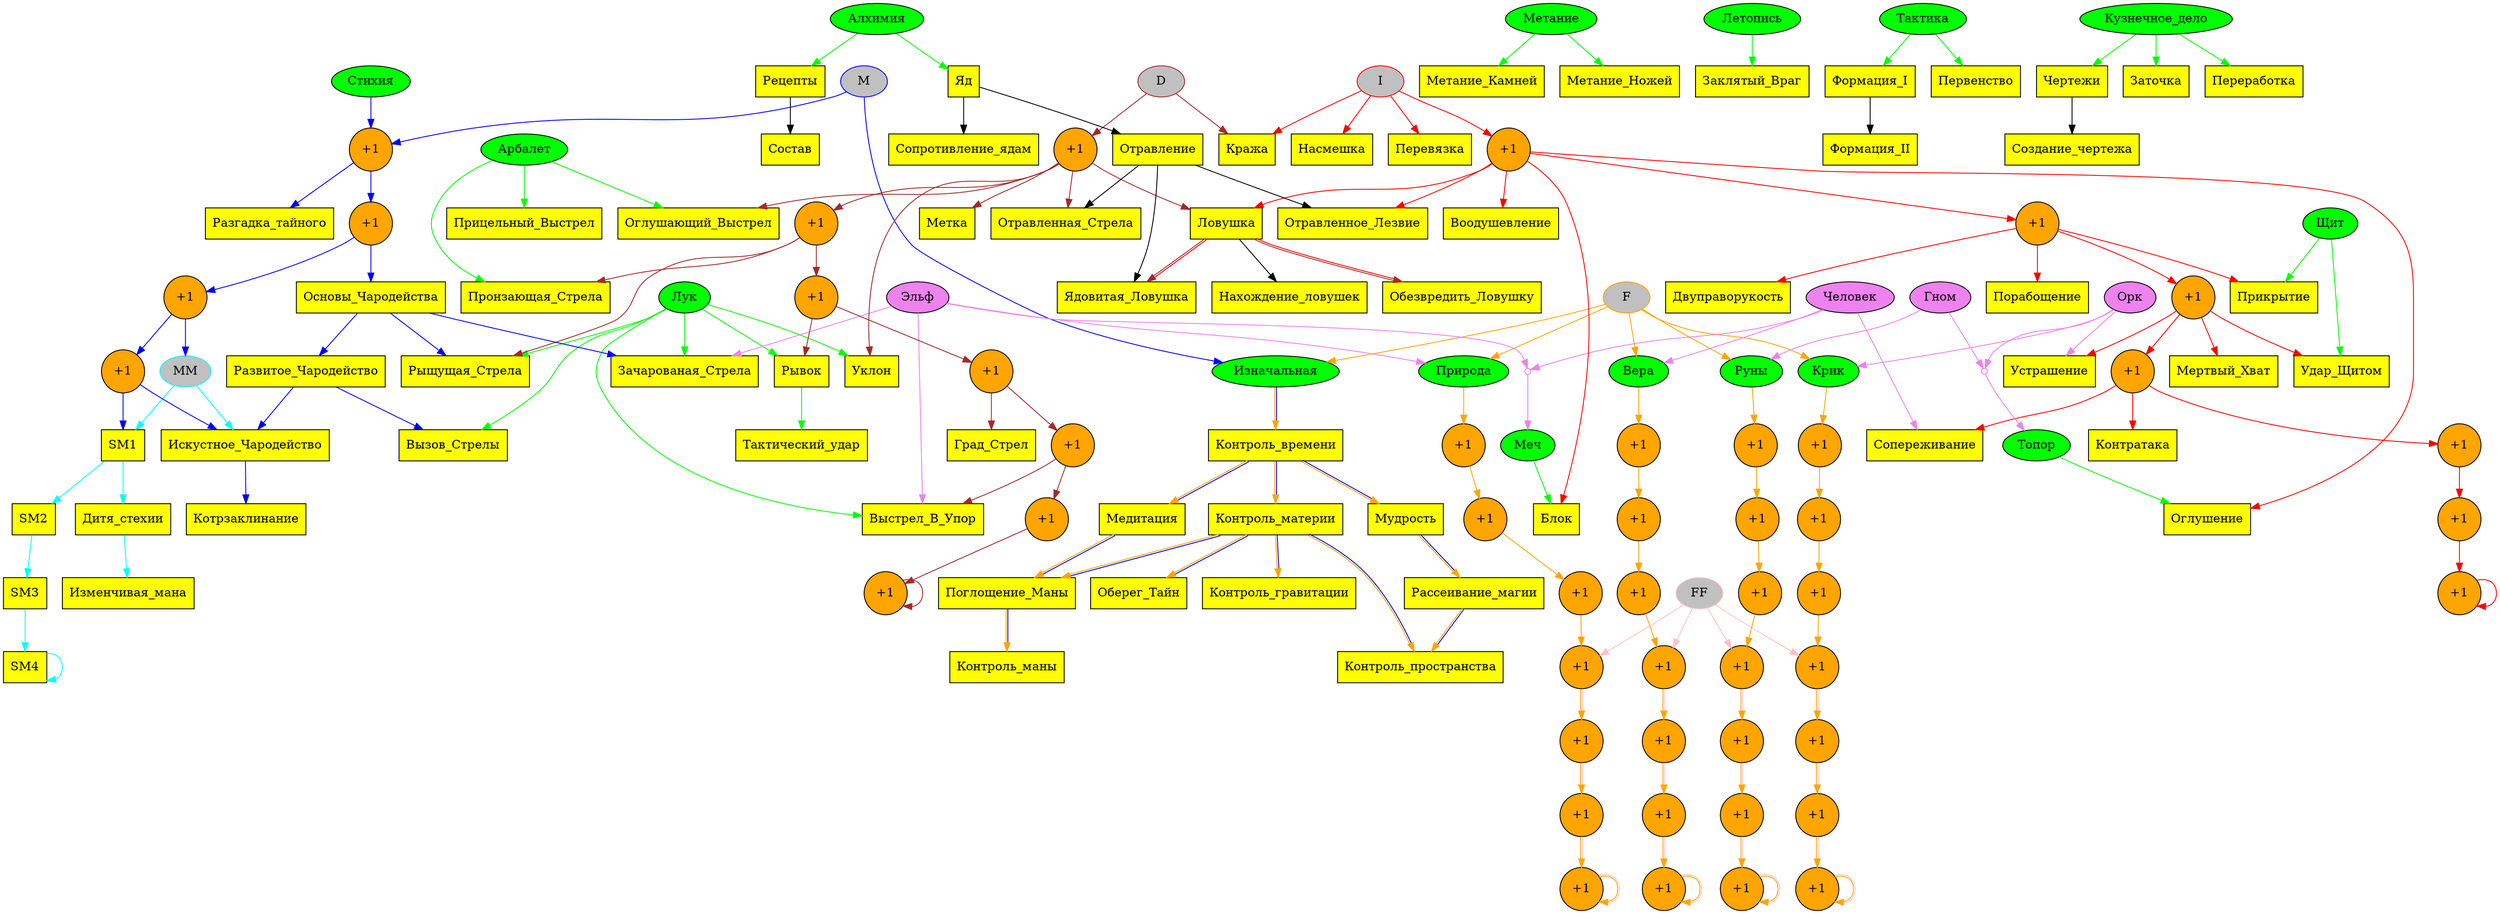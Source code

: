 strict digraph rpg {
	node [style=filled, fillcolor=gray]
	D [color="brown"]
	I [color="red"]
	M [color="blue"]
	MM [color="cyan"]
	F [color="orange"]
	FF [color="pink"]
	node [fillcolor=green]
	Лук Арбалет Алхимия Стихия Меч Метание Топор Щит Летопись Тактика Кузнечное_дело
	Изначальная Вера Природа Руны Крик
	node [fillcolor=violet]
	Человек Гном Эльф Орк
	node [label="+1", style=filled, shape=circle, fillcolor=orange, color=black]
	edge [color="brown"]
	D -> D1 -> D2 -> D3 -> D4 -> D5 -> D6 -> D7 -> D7
	edge [color="blue"]
	M -> M1 -> M2 -> M3 -> M4
	Стихия -> M1
	edge [color="red"]
	I -> I1 -> I2 -> I3 -> I4 -> I5 -> I6 -> I7 -> I7
	edge [color="orange"]
	Вера -> FH1 -> FH2 -> FH3 -> FH4
	Природа -> FE1 -> FE2 -> FE3 -> FE4
	Руны -> FD1 -> FD2 -> FD3 -> FD4
	Крик -> FO1 -> FO2 -> FO3 -> FO4
	edge [color="pink"]
	FF -> FH4
	FF -> FE4
	FF -> FD4
	FF -> FO4
	edge [color="orange:pink"]
	FH4 -> FH5 -> FH6 -> FH7 -> FH7
	FE4 -> FE5 -> FE6 -> FE7 -> FE7
	FD4 -> FD5 -> FD6 -> FD7 -> FD7
	FO4 -> FO5 -> FO6 -> FO7 -> FO7
	edge [color="orange:blue"]
//	Изначальная -> Y1 -> Y2 -> Y3 -> Y4 -> Y4

	node [label="", width=0.1 style=solid, shape=circle, color=violet]
	_sword _axe

//	node [label="", width=0.1, height=0.1, style=solid, shape=box, color=green]
//	_xor

	node [label="\N", shape=box, style=filled, fillcolor=yellow, color=black]
	edge [color="violet"]
	Человек -> _sword
	Человек -> Сопереживание
	Человек -> Вера
	Эльф -> _sword
	Эльф -> Зачарованая_Стрела
	Эльф -> Выстрел_В_Упор
	Эльф -> Природа
	Гном -> _axe
	Гном -> Руны
	Орк -> _axe
	Орк -> Устрашение
	Орк -> Крик
	_sword -> Меч
	_axe -> Топор

	edge [color="red"]
	I  -> Перевязка
	I  -> Насмешка
	I  -> Кража
	I1 -> Воодушевление
	I1 -> Блок
	I1 -> Оглушение
	I1 -> Ловушка
	I1 -> Отравленное_Лезвие
	I2 -> Порабощение
	I2 -> Двуправорукость
	I2 -> Прикрытие
	I3 -> Устрашение
	I3 -> Мертвый_Хват
	I3 -> Удар_Щитом
	I4 -> Сопереживание
	I4 -> Контратака
	edge [color="brown"]
	D  -> Кража
	D1 -> Отравленная_Стрела
	D1 -> Метка
	D1 -> Уклон
	D1 -> Ловушка
	D1 -> Оглушающий_Выстрел
	D2 -> Рыщущая_Стрела
	D2 -> Пронзающая_Стрела
	D3 -> Рывок
	D4 -> Град_Стрел
	D5 -> Выстрел_В_Упор
	edge [color="blue"]
	M  -> Изначальная
	M1 -> Разгадка_тайного
	M2 -> Основы_Чародейства -> Развитое_Чародейство -> Искустное_Чародейство
	M3 -> MM
	M4 -> Искустное_Чародейство
	M4 -> SM1
	Искустное_Чародейство -> Котрзаклинание
	edge [color="cyan"]
	MM  -> SM1 -> SM2 -> SM3 -> SM4 -> SM4
	MM  -> Искустное_Чародейство
	SM1 -> Дитя_стехии -> Изменчивая_мана

	edge [color="green"]
	Лук -> Уклон
	Лук -> Рывок
	Лук -> Рыщущая_Стрела
	Лук -> Зачарованая_Стрела
	Лук -> Вызов_Стрелы
	Лук -> Выстрел_В_Упор
	Рывок -> Тактический_удар
	Арбалет -> Прицельный_Выстрел
	Арбалет -> Оглушающий_Выстрел
	Арбалет -> Пронзающая_Стрела
	Меч -> Блок
	Топор -> Оглушение
	Щит -> Прикрытие
	Щит -> Удар_Щитом
	Алхимия -> Рецепты // Позваляет пользоватся рецептами
	Алхимия -> Яд
	Летопись -> Заклятый_Враг // Урон к негативно описанной фракции
	Тактика -> Формация_I
	Тактика -> Первенство
	Кузнечное_дело -> Чертежи // Позваляет пользоватся чертежами
	Кузнечное_дело -> Заточка // Добавляет +1 к базовому урону оружия, шанс сломать предмет 50%
	Кузнечное_дело -> Переработка // Уничтожаем выбранный предмет и получаем ресурсы
	Метание -> Метание_Камней
	Метание -> Метание_Ножей

	edge [color="orange"]
	F -> Изначальная
	F -> Вера
	F -> Природа
	F -> Руны
	F -> Крик
	edge [color="pink"]

	edge [color="orange:blue"]
	Изначальная -> Контроль_времени //Замедление и ускорение
	Контроль_времени -> Контроль_материи //Разрушение
	Контроль_материи -> Контроль_пространства //Телепортация
	Контроль_времени -> Медитация -> Поглощение_Маны -> Контроль_маны //Взрыв маны
	Контроль_времени -> Мудрость -> Рассеивание_магии -> Контроль_пространства
	Контроль_материи -> Поглощение_Маны
	Контроль_материи -> Оберег_Тайн // Защита от магии
	Контроль_материи -> Контроль_гравитации //Левитация

	edge [color="brown:red"]
	Ловушка -> Обезвредить_Ловушку
	Ловушка -> Ядовитая_Ловушка

	edge [color="blue"]
	Основы_Чародейства -> Рыщущая_Стрела
	Основы_Чародейства -> Зачарованая_Стрела
	Развитое_Чародейство -> Вызов_Стрелы

	edge [color="black"]
	Рецепты -> Состав // Создание рецепта, зелье при этом исчезает, шанс создания 2/6
	Чертежи -> Создание_чертежа // При успехе предмет ломается но появляется чертеж, при неудаче предмет ломается, шанс успеха 2/6
	Яд -> Отравление
	Яд -> Сопротивление_ядам // Снижается длительность действия яда
	Отравление -> Отравленная_Стрела
	Отравление -> Ядовитая_Ловушка
	Отравление -> Отравленное_Лезвие
	Ловушка -> Обезвредить_Ловушку
	Ловушка -> Ядовитая_Ловушка
	Ловушка -> Нахождение_ловушек
	Формация_I -> Формация_II // Ширина стартовой линии увеличается до 3
}